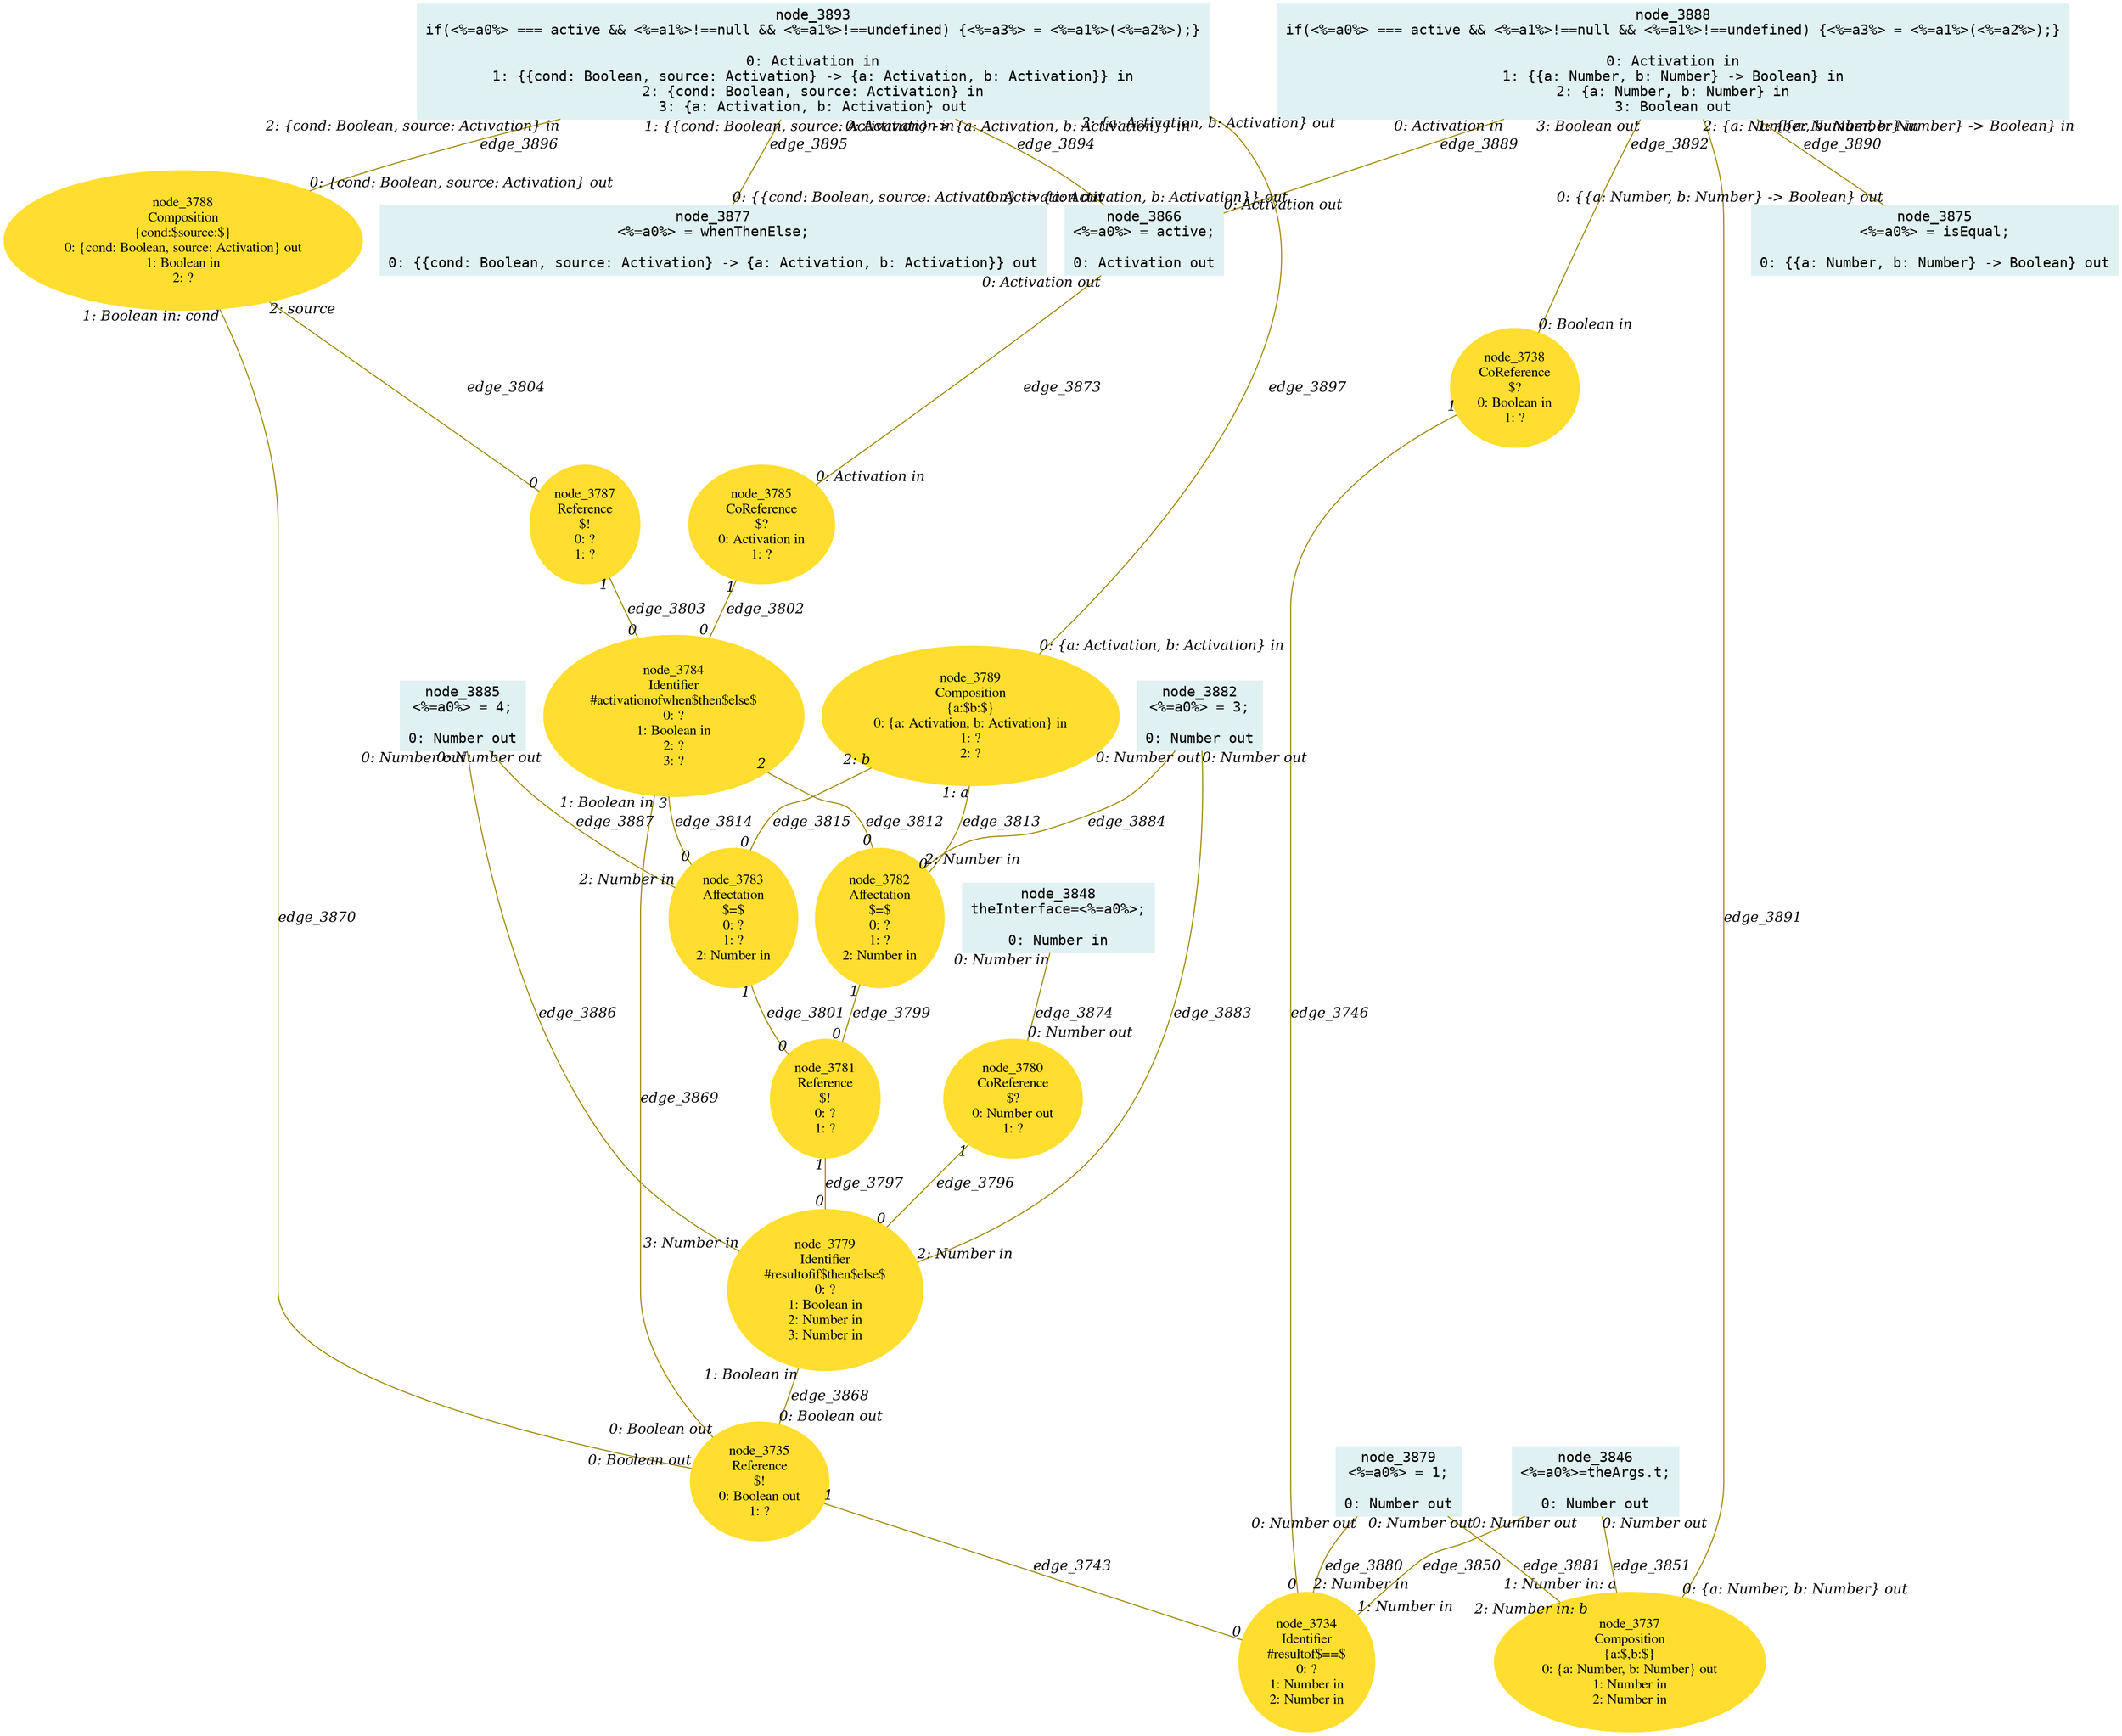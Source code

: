 digraph g{node_3734 [shape="ellipse", style="filled", color="#ffde2f", fontname="Times", label="node_3734
Identifier
#resultof$==$
0: ?
1: Number in
2: Number in" ]
node_3735 [shape="ellipse", style="filled", color="#ffde2f", fontname="Times", label="node_3735
Reference
$!
0: Boolean out
1: ?" ]
node_3737 [shape="ellipse", style="filled", color="#ffde2f", fontname="Times", label="node_3737
Composition
{a:$,b:$}
0: {a: Number, b: Number} out
1: Number in
2: Number in" ]
node_3738 [shape="ellipse", style="filled", color="#ffde2f", fontname="Times", label="node_3738
CoReference
$?
0: Boolean in
1: ?" ]
node_3779 [shape="ellipse", style="filled", color="#ffde2f", fontname="Times", label="node_3779
Identifier
#resultofif$then$else$
0: ?
1: Boolean in
2: Number in
3: Number in" ]
node_3780 [shape="ellipse", style="filled", color="#ffde2f", fontname="Times", label="node_3780
CoReference
$?
0: Number out
1: ?" ]
node_3781 [shape="ellipse", style="filled", color="#ffde2f", fontname="Times", label="node_3781
Reference
$!
0: ?
1: ?" ]
node_3782 [shape="ellipse", style="filled", color="#ffde2f", fontname="Times", label="node_3782
Affectation
$=$
0: ?
1: ?
2: Number in" ]
node_3783 [shape="ellipse", style="filled", color="#ffde2f", fontname="Times", label="node_3783
Affectation
$=$
0: ?
1: ?
2: Number in" ]
node_3784 [shape="ellipse", style="filled", color="#ffde2f", fontname="Times", label="node_3784
Identifier
#activationofwhen$then$else$
0: ?
1: Boolean in
2: ?
3: ?" ]
node_3785 [shape="ellipse", style="filled", color="#ffde2f", fontname="Times", label="node_3785
CoReference
$?
0: Activation in
1: ?" ]
node_3787 [shape="ellipse", style="filled", color="#ffde2f", fontname="Times", label="node_3787
Reference
$!
0: ?
1: ?" ]
node_3788 [shape="ellipse", style="filled", color="#ffde2f", fontname="Times", label="node_3788
Composition
{cond:$source:$}
0: {cond: Boolean, source: Activation} out
1: Boolean in
2: ?" ]
node_3789 [shape="ellipse", style="filled", color="#ffde2f", fontname="Times", label="node_3789
Composition
{a:$b:$}
0: {a: Activation, b: Activation} in
1: ?
2: ?" ]
node_3846 [shape="box", style="filled", color="#dff1f2", fontname="Courier", label="node_3846
<%=a0%>=theArgs.t;

0: Number out" ]
node_3848 [shape="box", style="filled", color="#dff1f2", fontname="Courier", label="node_3848
theInterface=<%=a0%>;

0: Number in" ]
node_3866 [shape="box", style="filled", color="#dff1f2", fontname="Courier", label="node_3866
<%=a0%> = active;

0: Activation out" ]
node_3875 [shape="box", style="filled", color="#dff1f2", fontname="Courier", label="node_3875
<%=a0%> = isEqual;

0: {{a: Number, b: Number} -> Boolean} out" ]
node_3877 [shape="box", style="filled", color="#dff1f2", fontname="Courier", label="node_3877
<%=a0%> = whenThenElse;

0: {{cond: Boolean, source: Activation} -> {a: Activation, b: Activation}} out" ]
node_3879 [shape="box", style="filled", color="#dff1f2", fontname="Courier", label="node_3879
<%=a0%> = 1;

0: Number out" ]
node_3882 [shape="box", style="filled", color="#dff1f2", fontname="Courier", label="node_3882
<%=a0%> = 3;

0: Number out" ]
node_3885 [shape="box", style="filled", color="#dff1f2", fontname="Courier", label="node_3885
<%=a0%> = 4;

0: Number out" ]
node_3888 [shape="box", style="filled", color="#dff1f2", fontname="Courier", label="node_3888
if(<%=a0%> === active && <%=a1%>!==null && <%=a1%>!==undefined) {<%=a3%> = <%=a1%>(<%=a2%>);}

0: Activation in
1: {{a: Number, b: Number} -> Boolean} in
2: {a: Number, b: Number} in
3: Boolean out" ]
node_3893 [shape="box", style="filled", color="#dff1f2", fontname="Courier", label="node_3893
if(<%=a0%> === active && <%=a1%>!==null && <%=a1%>!==undefined) {<%=a3%> = <%=a1%>(<%=a2%>);}

0: Activation in
1: {{cond: Boolean, source: Activation} -> {a: Activation, b: Activation}} in
2: {cond: Boolean, source: Activation} in
3: {a: Activation, b: Activation} out" ]
node_3735 -> node_3734 [dir=none, arrowHead=none, fontname="Times-Italic", arrowsize=1, color="#9d8400", label="edge_3743",  headlabel="0", taillabel="1" ]
node_3738 -> node_3734 [dir=none, arrowHead=none, fontname="Times-Italic", arrowsize=1, color="#9d8400", label="edge_3746",  headlabel="0", taillabel="1" ]
node_3780 -> node_3779 [dir=none, arrowHead=none, fontname="Times-Italic", arrowsize=1, color="#9d8400", label="edge_3796",  headlabel="0", taillabel="1" ]
node_3781 -> node_3779 [dir=none, arrowHead=none, fontname="Times-Italic", arrowsize=1, color="#9d8400", label="edge_3797",  headlabel="0", taillabel="1" ]
node_3782 -> node_3781 [dir=none, arrowHead=none, fontname="Times-Italic", arrowsize=1, color="#9d8400", label="edge_3799",  headlabel="0", taillabel="1" ]
node_3783 -> node_3781 [dir=none, arrowHead=none, fontname="Times-Italic", arrowsize=1, color="#9d8400", label="edge_3801",  headlabel="0", taillabel="1" ]
node_3785 -> node_3784 [dir=none, arrowHead=none, fontname="Times-Italic", arrowsize=1, color="#9d8400", label="edge_3802",  headlabel="0", taillabel="1" ]
node_3787 -> node_3784 [dir=none, arrowHead=none, fontname="Times-Italic", arrowsize=1, color="#9d8400", label="edge_3803",  headlabel="0", taillabel="1" ]
node_3788 -> node_3787 [dir=none, arrowHead=none, fontname="Times-Italic", arrowsize=1, color="#9d8400", label="edge_3804",  headlabel="0", taillabel="2: source" ]
node_3784 -> node_3782 [dir=none, arrowHead=none, fontname="Times-Italic", arrowsize=1, color="#9d8400", label="edge_3812",  headlabel="0", taillabel="2" ]
node_3789 -> node_3782 [dir=none, arrowHead=none, fontname="Times-Italic", arrowsize=1, color="#9d8400", label="edge_3813",  headlabel="0", taillabel="1: a" ]
node_3784 -> node_3783 [dir=none, arrowHead=none, fontname="Times-Italic", arrowsize=1, color="#9d8400", label="edge_3814",  headlabel="0", taillabel="3" ]
node_3789 -> node_3783 [dir=none, arrowHead=none, fontname="Times-Italic", arrowsize=1, color="#9d8400", label="edge_3815",  headlabel="0", taillabel="2: b" ]
node_3846 -> node_3734 [dir=none, arrowHead=none, fontname="Times-Italic", arrowsize=1, color="#9d8400", label="edge_3850",  headlabel="1: Number in", taillabel="0: Number out" ]
node_3846 -> node_3737 [dir=none, arrowHead=none, fontname="Times-Italic", arrowsize=1, color="#9d8400", label="edge_3851",  headlabel="1: Number in: a", taillabel="0: Number out" ]
node_3779 -> node_3735 [dir=none, arrowHead=none, fontname="Times-Italic", arrowsize=1, color="#9d8400", label="edge_3868",  headlabel="0: Boolean out", taillabel="1: Boolean in" ]
node_3784 -> node_3735 [dir=none, arrowHead=none, fontname="Times-Italic", arrowsize=1, color="#9d8400", label="edge_3869",  headlabel="0: Boolean out", taillabel="1: Boolean in" ]
node_3788 -> node_3735 [dir=none, arrowHead=none, fontname="Times-Italic", arrowsize=1, color="#9d8400", label="edge_3870",  headlabel="0: Boolean out", taillabel="1: Boolean in: cond" ]
node_3866 -> node_3785 [dir=none, arrowHead=none, fontname="Times-Italic", arrowsize=1, color="#9d8400", label="edge_3873",  headlabel="0: Activation in", taillabel="0: Activation out" ]
node_3848 -> node_3780 [dir=none, arrowHead=none, fontname="Times-Italic", arrowsize=1, color="#9d8400", label="edge_3874",  headlabel="0: Number out", taillabel="0: Number in" ]
node_3879 -> node_3734 [dir=none, arrowHead=none, fontname="Times-Italic", arrowsize=1, color="#9d8400", label="edge_3880",  headlabel="2: Number in", taillabel="0: Number out" ]
node_3879 -> node_3737 [dir=none, arrowHead=none, fontname="Times-Italic", arrowsize=1, color="#9d8400", label="edge_3881",  headlabel="2: Number in: b", taillabel="0: Number out" ]
node_3882 -> node_3779 [dir=none, arrowHead=none, fontname="Times-Italic", arrowsize=1, color="#9d8400", label="edge_3883",  headlabel="2: Number in", taillabel="0: Number out" ]
node_3882 -> node_3782 [dir=none, arrowHead=none, fontname="Times-Italic", arrowsize=1, color="#9d8400", label="edge_3884",  headlabel="2: Number in", taillabel="0: Number out" ]
node_3885 -> node_3779 [dir=none, arrowHead=none, fontname="Times-Italic", arrowsize=1, color="#9d8400", label="edge_3886",  headlabel="3: Number in", taillabel="0: Number out" ]
node_3885 -> node_3783 [dir=none, arrowHead=none, fontname="Times-Italic", arrowsize=1, color="#9d8400", label="edge_3887",  headlabel="2: Number in", taillabel="0: Number out" ]
node_3888 -> node_3866 [dir=none, arrowHead=none, fontname="Times-Italic", arrowsize=1, color="#9d8400", label="edge_3889",  headlabel="0: Activation out", taillabel="0: Activation in" ]
node_3888 -> node_3875 [dir=none, arrowHead=none, fontname="Times-Italic", arrowsize=1, color="#9d8400", label="edge_3890",  headlabel="0: {{a: Number, b: Number} -> Boolean} out", taillabel="1: {{a: Number, b: Number} -> Boolean} in" ]
node_3888 -> node_3737 [dir=none, arrowHead=none, fontname="Times-Italic", arrowsize=1, color="#9d8400", label="edge_3891",  headlabel="0: {a: Number, b: Number} out", taillabel="2: {a: Number, b: Number} in" ]
node_3888 -> node_3738 [dir=none, arrowHead=none, fontname="Times-Italic", arrowsize=1, color="#9d8400", label="edge_3892",  headlabel="0: Boolean in", taillabel="3: Boolean out" ]
node_3893 -> node_3866 [dir=none, arrowHead=none, fontname="Times-Italic", arrowsize=1, color="#9d8400", label="edge_3894",  headlabel="0: Activation out", taillabel="0: Activation in" ]
node_3893 -> node_3877 [dir=none, arrowHead=none, fontname="Times-Italic", arrowsize=1, color="#9d8400", label="edge_3895",  headlabel="0: {{cond: Boolean, source: Activation} -> {a: Activation, b: Activation}} out", taillabel="1: {{cond: Boolean, source: Activation} -> {a: Activation, b: Activation}} in" ]
node_3893 -> node_3788 [dir=none, arrowHead=none, fontname="Times-Italic", arrowsize=1, color="#9d8400", label="edge_3896",  headlabel="0: {cond: Boolean, source: Activation} out", taillabel="2: {cond: Boolean, source: Activation} in" ]
node_3893 -> node_3789 [dir=none, arrowHead=none, fontname="Times-Italic", arrowsize=1, color="#9d8400", label="edge_3897",  headlabel="0: {a: Activation, b: Activation} in", taillabel="3: {a: Activation, b: Activation} out" ]
}